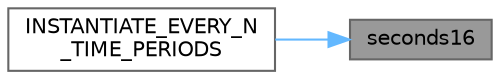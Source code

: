 digraph "seconds16"
{
 // LATEX_PDF_SIZE
  bgcolor="transparent";
  edge [fontname=Helvetica,fontsize=10,labelfontname=Helvetica,labelfontsize=10];
  node [fontname=Helvetica,fontsize=10,shape=box,height=0.2,width=0.4];
  rankdir="RL";
  Node1 [id="Node000001",label="seconds16",height=0.2,width=0.4,color="gray40", fillcolor="grey60", style="filled", fontcolor="black",tooltip="Return the current seconds since boot in a 16-bit value."];
  Node1 -> Node2 [id="edge1_Node000001_Node000002",dir="back",color="steelblue1",style="solid",tooltip=" "];
  Node2 [id="Node000002",label="INSTANTIATE_EVERY_N\l_TIME_PERIODS",height=0.2,width=0.4,color="grey40", fillcolor="white", style="filled",URL="$d5/df2/group___timekeeping_ga701c373893bd35aedd1a01a2cccdd020.html#ga701c373893bd35aedd1a01a2cccdd020",tooltip="Create the CEveryNSeconds class for second intervals."];
}
